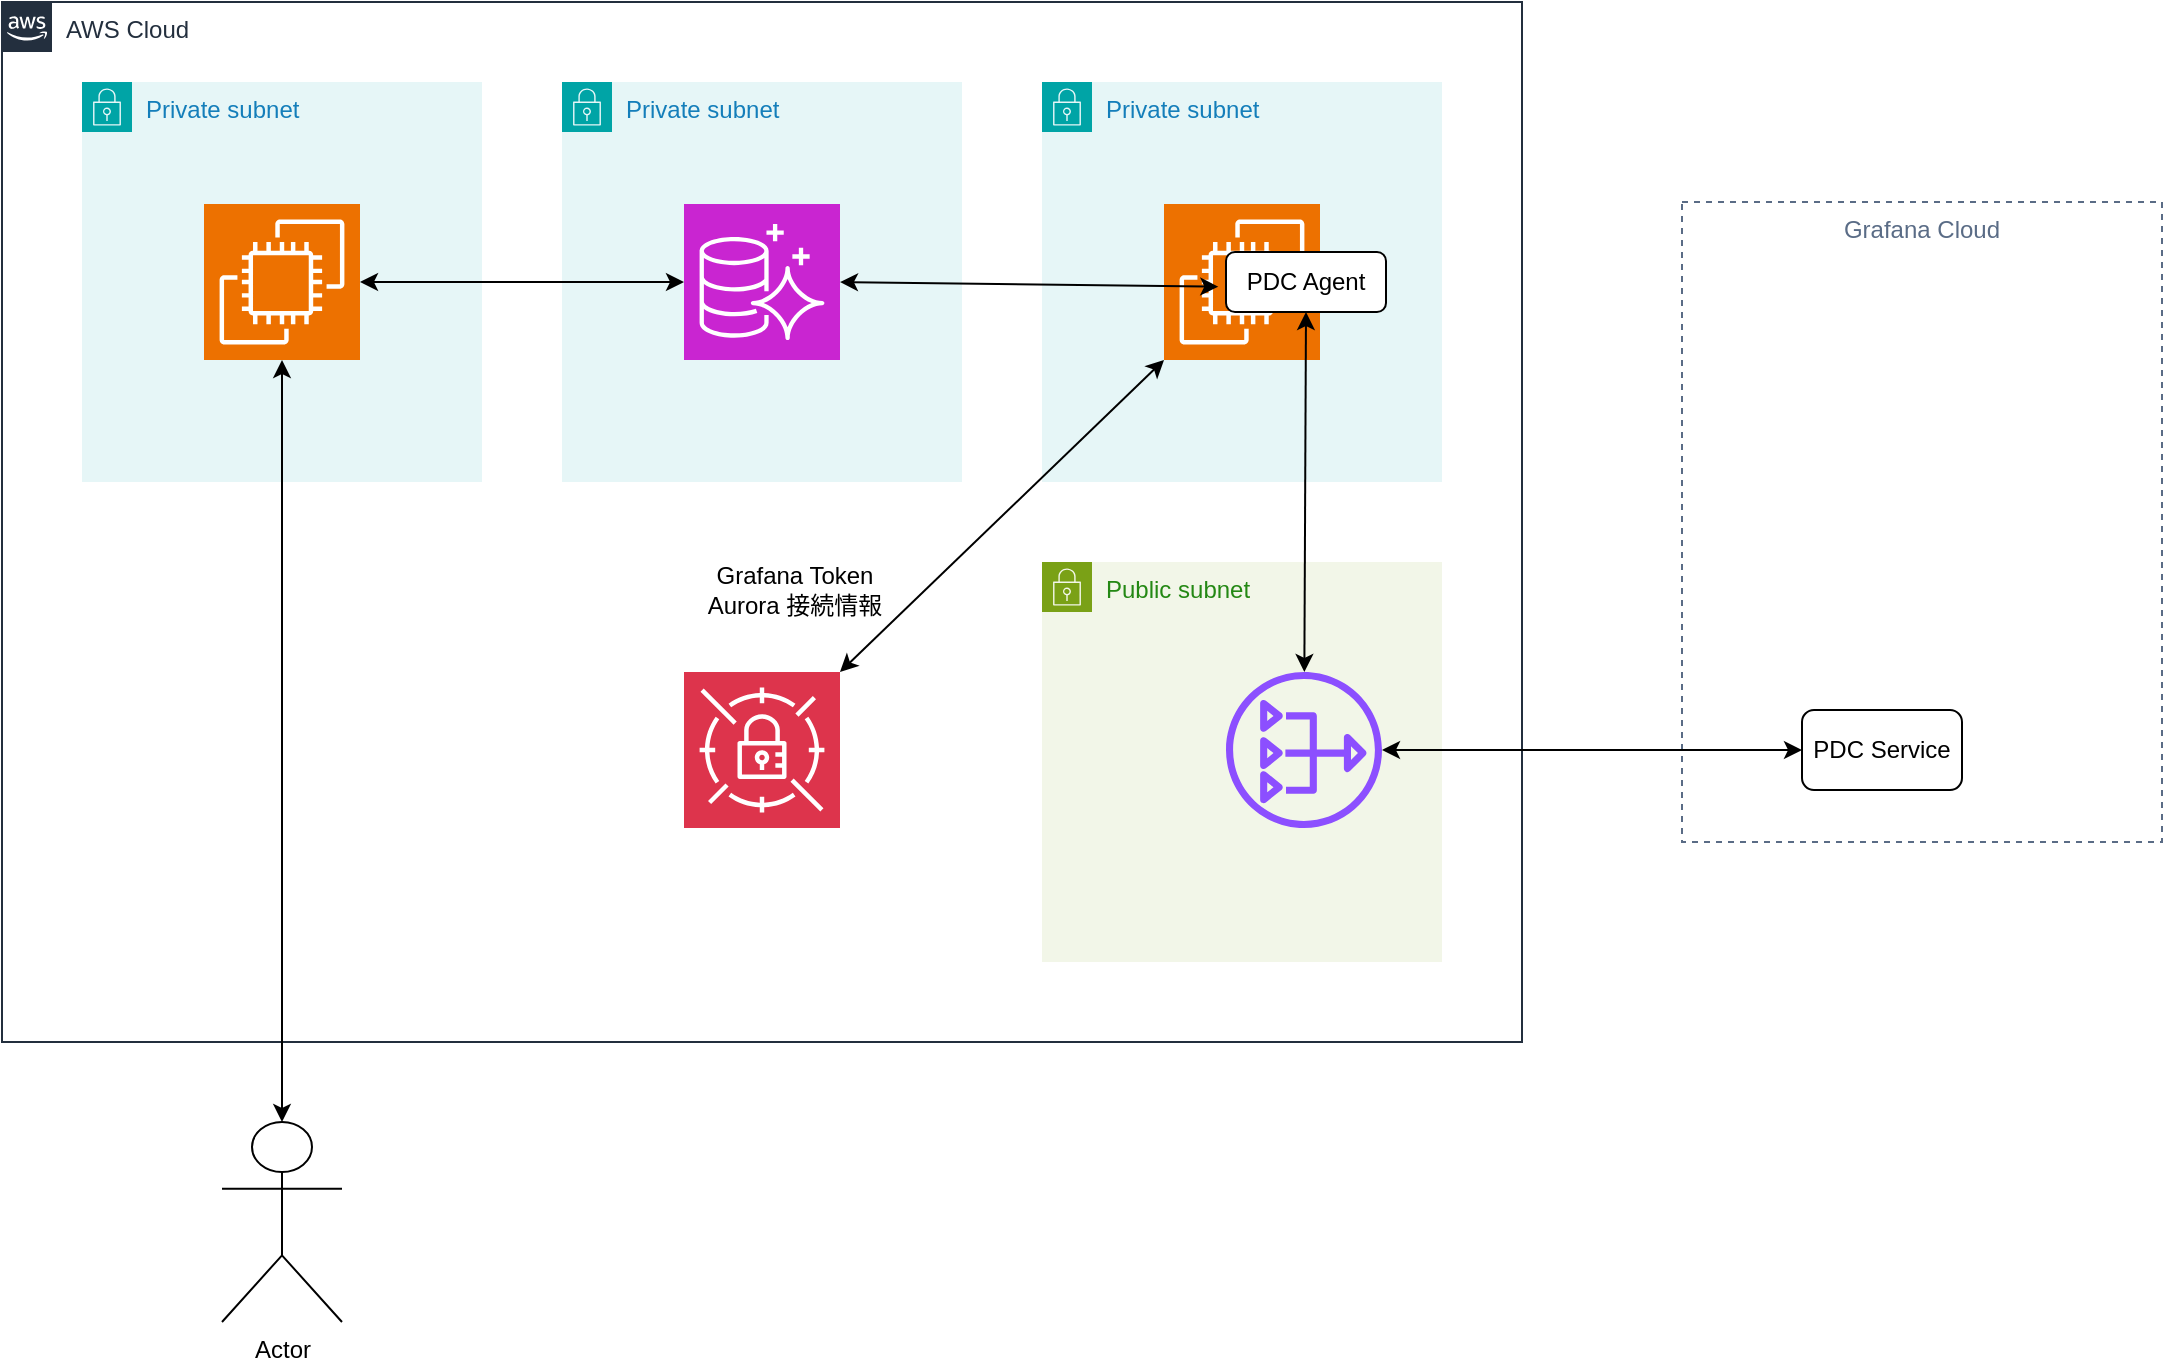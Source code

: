 <mxfile version="26.0.10">
  <diagram name="ページ1" id="o_fejmy6FehypzeQZTSx">
    <mxGraphModel dx="1434" dy="784" grid="1" gridSize="10" guides="1" tooltips="1" connect="1" arrows="1" fold="1" page="1" pageScale="1" pageWidth="1169" pageHeight="827" math="0" shadow="0">
      <root>
        <mxCell id="0" />
        <mxCell id="1" parent="0" />
        <mxCell id="h5J8hejiHo8uM39ta9dK-1" value="AWS Cloud" style="points=[[0,0],[0.25,0],[0.5,0],[0.75,0],[1,0],[1,0.25],[1,0.5],[1,0.75],[1,1],[0.75,1],[0.5,1],[0.25,1],[0,1],[0,0.75],[0,0.5],[0,0.25]];outlineConnect=0;gradientColor=none;html=1;whiteSpace=wrap;fontSize=12;fontStyle=0;container=1;pointerEvents=0;collapsible=0;recursiveResize=0;shape=mxgraph.aws4.group;grIcon=mxgraph.aws4.group_aws_cloud_alt;strokeColor=#232F3E;fillColor=none;verticalAlign=top;align=left;spacingLeft=30;fontColor=#232F3E;dashed=0;" parent="1" vertex="1">
          <mxGeometry x="40" y="40" width="760" height="520" as="geometry" />
        </mxCell>
        <mxCell id="h5J8hejiHo8uM39ta9dK-4" value="Private subnet" style="points=[[0,0],[0.25,0],[0.5,0],[0.75,0],[1,0],[1,0.25],[1,0.5],[1,0.75],[1,1],[0.75,1],[0.5,1],[0.25,1],[0,1],[0,0.75],[0,0.5],[0,0.25]];outlineConnect=0;gradientColor=none;html=1;whiteSpace=wrap;fontSize=12;fontStyle=0;container=1;pointerEvents=0;collapsible=0;recursiveResize=0;shape=mxgraph.aws4.group;grIcon=mxgraph.aws4.group_security_group;grStroke=0;strokeColor=#00A4A6;fillColor=#E6F6F7;verticalAlign=top;align=left;spacingLeft=30;fontColor=#147EBA;dashed=0;" parent="h5J8hejiHo8uM39ta9dK-1" vertex="1">
          <mxGeometry x="40" y="40" width="200" height="200" as="geometry" />
        </mxCell>
        <mxCell id="lVf7r1gNDbLR3QDX_skh-10" value="" style="sketch=0;points=[[0,0,0],[0.25,0,0],[0.5,0,0],[0.75,0,0],[1,0,0],[0,1,0],[0.25,1,0],[0.5,1,0],[0.75,1,0],[1,1,0],[0,0.25,0],[0,0.5,0],[0,0.75,0],[1,0.25,0],[1,0.5,0],[1,0.75,0]];outlineConnect=0;fontColor=#232F3E;fillColor=#ED7100;strokeColor=#ffffff;dashed=0;verticalLabelPosition=bottom;verticalAlign=top;align=center;html=1;fontSize=12;fontStyle=0;aspect=fixed;shape=mxgraph.aws4.resourceIcon;resIcon=mxgraph.aws4.ec2;" vertex="1" parent="h5J8hejiHo8uM39ta9dK-4">
          <mxGeometry x="61" y="61" width="78" height="78" as="geometry" />
        </mxCell>
        <mxCell id="lVf7r1gNDbLR3QDX_skh-1" value="Private subnet" style="points=[[0,0],[0.25,0],[0.5,0],[0.75,0],[1,0],[1,0.25],[1,0.5],[1,0.75],[1,1],[0.75,1],[0.5,1],[0.25,1],[0,1],[0,0.75],[0,0.5],[0,0.25]];outlineConnect=0;gradientColor=none;html=1;whiteSpace=wrap;fontSize=12;fontStyle=0;container=1;pointerEvents=0;collapsible=0;recursiveResize=0;shape=mxgraph.aws4.group;grIcon=mxgraph.aws4.group_security_group;grStroke=0;strokeColor=#00A4A6;fillColor=#E6F6F7;verticalAlign=top;align=left;spacingLeft=30;fontColor=#147EBA;dashed=0;" vertex="1" parent="h5J8hejiHo8uM39ta9dK-1">
          <mxGeometry x="280" y="40" width="200" height="200" as="geometry" />
        </mxCell>
        <mxCell id="h5J8hejiHo8uM39ta9dK-10" value="" style="sketch=0;points=[[0,0,0],[0.25,0,0],[0.5,0,0],[0.75,0,0],[1,0,0],[0,1,0],[0.25,1,0],[0.5,1,0],[0.75,1,0],[1,1,0],[0,0.25,0],[0,0.5,0],[0,0.75,0],[1,0.25,0],[1,0.5,0],[1,0.75,0]];outlineConnect=0;fontColor=#232F3E;fillColor=#C925D1;strokeColor=#ffffff;dashed=0;verticalLabelPosition=bottom;verticalAlign=top;align=center;html=1;fontSize=12;fontStyle=0;aspect=fixed;shape=mxgraph.aws4.resourceIcon;resIcon=mxgraph.aws4.aurora;" parent="lVf7r1gNDbLR3QDX_skh-1" vertex="1">
          <mxGeometry x="61" y="61" width="78" height="78" as="geometry" />
        </mxCell>
        <mxCell id="lVf7r1gNDbLR3QDX_skh-2" value="Public subnet" style="points=[[0,0],[0.25,0],[0.5,0],[0.75,0],[1,0],[1,0.25],[1,0.5],[1,0.75],[1,1],[0.75,1],[0.5,1],[0.25,1],[0,1],[0,0.75],[0,0.5],[0,0.25]];outlineConnect=0;gradientColor=none;html=1;whiteSpace=wrap;fontSize=12;fontStyle=0;container=1;pointerEvents=0;collapsible=0;recursiveResize=0;shape=mxgraph.aws4.group;grIcon=mxgraph.aws4.group_security_group;grStroke=0;strokeColor=#7AA116;fillColor=#F2F6E8;verticalAlign=top;align=left;spacingLeft=30;fontColor=#248814;dashed=0;" vertex="1" parent="h5J8hejiHo8uM39ta9dK-1">
          <mxGeometry x="520" y="280" width="200" height="200" as="geometry" />
        </mxCell>
        <mxCell id="lVf7r1gNDbLR3QDX_skh-3" value="" style="sketch=0;outlineConnect=0;fontColor=#232F3E;gradientColor=none;fillColor=#8C4FFF;strokeColor=none;dashed=0;verticalLabelPosition=bottom;verticalAlign=top;align=center;html=1;fontSize=12;fontStyle=0;aspect=fixed;pointerEvents=1;shape=mxgraph.aws4.nat_gateway;" vertex="1" parent="lVf7r1gNDbLR3QDX_skh-2">
          <mxGeometry x="92" y="55" width="78" height="78" as="geometry" />
        </mxCell>
        <mxCell id="VoVJkbxgl5bz0cdoYwpS-1" value="" style="sketch=0;points=[[0,0,0],[0.25,0,0],[0.5,0,0],[0.75,0,0],[1,0,0],[0,1,0],[0.25,1,0],[0.5,1,0],[0.75,1,0],[1,1,0],[0,0.25,0],[0,0.5,0],[0,0.75,0],[1,0.25,0],[1,0.5,0],[1,0.75,0]];outlineConnect=0;fontColor=#232F3E;fillColor=#DD344C;strokeColor=#ffffff;dashed=0;verticalLabelPosition=bottom;verticalAlign=top;align=center;html=1;fontSize=12;fontStyle=0;aspect=fixed;shape=mxgraph.aws4.resourceIcon;resIcon=mxgraph.aws4.secrets_manager;" parent="h5J8hejiHo8uM39ta9dK-1" vertex="1">
          <mxGeometry x="341" y="335" width="78" height="78" as="geometry" />
        </mxCell>
        <mxCell id="lVf7r1gNDbLR3QDX_skh-4" value="Private subnet" style="points=[[0,0],[0.25,0],[0.5,0],[0.75,0],[1,0],[1,0.25],[1,0.5],[1,0.75],[1,1],[0.75,1],[0.5,1],[0.25,1],[0,1],[0,0.75],[0,0.5],[0,0.25]];outlineConnect=0;gradientColor=none;html=1;whiteSpace=wrap;fontSize=12;fontStyle=0;container=1;pointerEvents=0;collapsible=0;recursiveResize=0;shape=mxgraph.aws4.group;grIcon=mxgraph.aws4.group_security_group;grStroke=0;strokeColor=#00A4A6;fillColor=#E6F6F7;verticalAlign=top;align=left;spacingLeft=30;fontColor=#147EBA;dashed=0;" vertex="1" parent="h5J8hejiHo8uM39ta9dK-1">
          <mxGeometry x="520" y="40" width="200" height="200" as="geometry" />
        </mxCell>
        <mxCell id="h5J8hejiHo8uM39ta9dK-8" value="" style="sketch=0;points=[[0,0,0],[0.25,0,0],[0.5,0,0],[0.75,0,0],[1,0,0],[0,1,0],[0.25,1,0],[0.5,1,0],[0.75,1,0],[1,1,0],[0,0.25,0],[0,0.5,0],[0,0.75,0],[1,0.25,0],[1,0.5,0],[1,0.75,0]];outlineConnect=0;fontColor=#232F3E;fillColor=#ED7100;strokeColor=#ffffff;dashed=0;verticalLabelPosition=bottom;verticalAlign=top;align=center;html=1;fontSize=12;fontStyle=0;aspect=fixed;shape=mxgraph.aws4.resourceIcon;resIcon=mxgraph.aws4.ec2;" parent="lVf7r1gNDbLR3QDX_skh-4" vertex="1">
          <mxGeometry x="61" y="61" width="78" height="78" as="geometry" />
        </mxCell>
        <mxCell id="h5J8hejiHo8uM39ta9dK-9" value="PDC Agent" style="rounded=1;whiteSpace=wrap;html=1;" parent="lVf7r1gNDbLR3QDX_skh-4" vertex="1">
          <mxGeometry x="92" y="85" width="80" height="30" as="geometry" />
        </mxCell>
        <mxCell id="VoVJkbxgl5bz0cdoYwpS-2" value="" style="endArrow=classic;startArrow=classic;html=1;rounded=0;exitX=1;exitY=0;exitDx=0;exitDy=0;exitPerimeter=0;entryX=0;entryY=1;entryDx=0;entryDy=0;entryPerimeter=0;" parent="h5J8hejiHo8uM39ta9dK-1" source="VoVJkbxgl5bz0cdoYwpS-1" target="h5J8hejiHo8uM39ta9dK-8" edge="1">
          <mxGeometry width="50" height="50" relative="1" as="geometry">
            <mxPoint x="660" y="960" as="sourcePoint" />
            <mxPoint x="710" y="910" as="targetPoint" />
          </mxGeometry>
        </mxCell>
        <mxCell id="lVf7r1gNDbLR3QDX_skh-5" value="Grafana Token&lt;div&gt;Aurora 接続情報&lt;/div&gt;" style="text;html=1;align=center;verticalAlign=middle;whiteSpace=wrap;rounded=0;" vertex="1" parent="h5J8hejiHo8uM39ta9dK-1">
          <mxGeometry x="341" y="280" width="111" height="27" as="geometry" />
        </mxCell>
        <mxCell id="VoVJkbxgl5bz0cdoYwpS-3" value="" style="endArrow=classic;startArrow=classic;html=1;rounded=0;entryX=1;entryY=0.5;entryDx=0;entryDy=0;entryPerimeter=0;exitX=-0.048;exitY=0.578;exitDx=0;exitDy=0;exitPerimeter=0;" parent="h5J8hejiHo8uM39ta9dK-1" source="h5J8hejiHo8uM39ta9dK-9" target="h5J8hejiHo8uM39ta9dK-10" edge="1">
          <mxGeometry width="50" height="50" relative="1" as="geometry">
            <mxPoint x="680" y="910" as="sourcePoint" />
            <mxPoint x="730" y="860" as="targetPoint" />
          </mxGeometry>
        </mxCell>
        <mxCell id="lVf7r1gNDbLR3QDX_skh-8" value="" style="endArrow=classic;startArrow=classic;html=1;rounded=0;entryX=0.5;entryY=1;entryDx=0;entryDy=0;" edge="1" parent="h5J8hejiHo8uM39ta9dK-1" source="lVf7r1gNDbLR3QDX_skh-3" target="h5J8hejiHo8uM39ta9dK-9">
          <mxGeometry width="50" height="50" relative="1" as="geometry">
            <mxPoint x="429" y="384" as="sourcePoint" />
            <mxPoint x="630" y="189" as="targetPoint" />
          </mxGeometry>
        </mxCell>
        <mxCell id="lVf7r1gNDbLR3QDX_skh-11" value="" style="endArrow=classic;startArrow=classic;html=1;rounded=0;entryX=1;entryY=0.5;entryDx=0;entryDy=0;entryPerimeter=0;" edge="1" parent="h5J8hejiHo8uM39ta9dK-1" source="h5J8hejiHo8uM39ta9dK-10" target="lVf7r1gNDbLR3QDX_skh-10">
          <mxGeometry width="50" height="50" relative="1" as="geometry">
            <mxPoint x="616" y="113" as="sourcePoint" />
            <mxPoint x="429" y="150" as="targetPoint" />
          </mxGeometry>
        </mxCell>
        <mxCell id="lVf7r1gNDbLR3QDX_skh-6" value="Grafana Cloud" style="fillColor=none;strokeColor=#5A6C86;dashed=1;verticalAlign=top;fontStyle=0;fontColor=#5A6C86;whiteSpace=wrap;html=1;" vertex="1" parent="1">
          <mxGeometry x="880" y="140" width="240" height="320" as="geometry" />
        </mxCell>
        <mxCell id="lVf7r1gNDbLR3QDX_skh-7" value="PDC Service" style="rounded=1;whiteSpace=wrap;html=1;" vertex="1" parent="1">
          <mxGeometry x="940" y="394" width="80" height="40" as="geometry" />
        </mxCell>
        <mxCell id="lVf7r1gNDbLR3QDX_skh-9" value="" style="endArrow=classic;startArrow=classic;html=1;rounded=0;entryX=0;entryY=0.5;entryDx=0;entryDy=0;" edge="1" parent="1" source="lVf7r1gNDbLR3QDX_skh-3" target="lVf7r1gNDbLR3QDX_skh-7">
          <mxGeometry width="50" height="50" relative="1" as="geometry">
            <mxPoint x="701" y="385" as="sourcePoint" />
            <mxPoint x="700" y="170" as="targetPoint" />
          </mxGeometry>
        </mxCell>
        <mxCell id="lVf7r1gNDbLR3QDX_skh-12" value="" style="endArrow=classic;startArrow=classic;html=1;rounded=0;entryX=0.5;entryY=1;entryDx=0;entryDy=0;entryPerimeter=0;" edge="1" parent="1" source="lVf7r1gNDbLR3QDX_skh-13" target="lVf7r1gNDbLR3QDX_skh-10">
          <mxGeometry width="50" height="50" relative="1" as="geometry">
            <mxPoint x="180" y="590" as="sourcePoint" />
            <mxPoint x="229" y="190" as="targetPoint" />
          </mxGeometry>
        </mxCell>
        <mxCell id="lVf7r1gNDbLR3QDX_skh-13" value="Actor" style="shape=umlActor;verticalLabelPosition=bottom;verticalAlign=top;html=1;outlineConnect=0;" vertex="1" parent="1">
          <mxGeometry x="150" y="600" width="60" height="100" as="geometry" />
        </mxCell>
      </root>
    </mxGraphModel>
  </diagram>
</mxfile>
